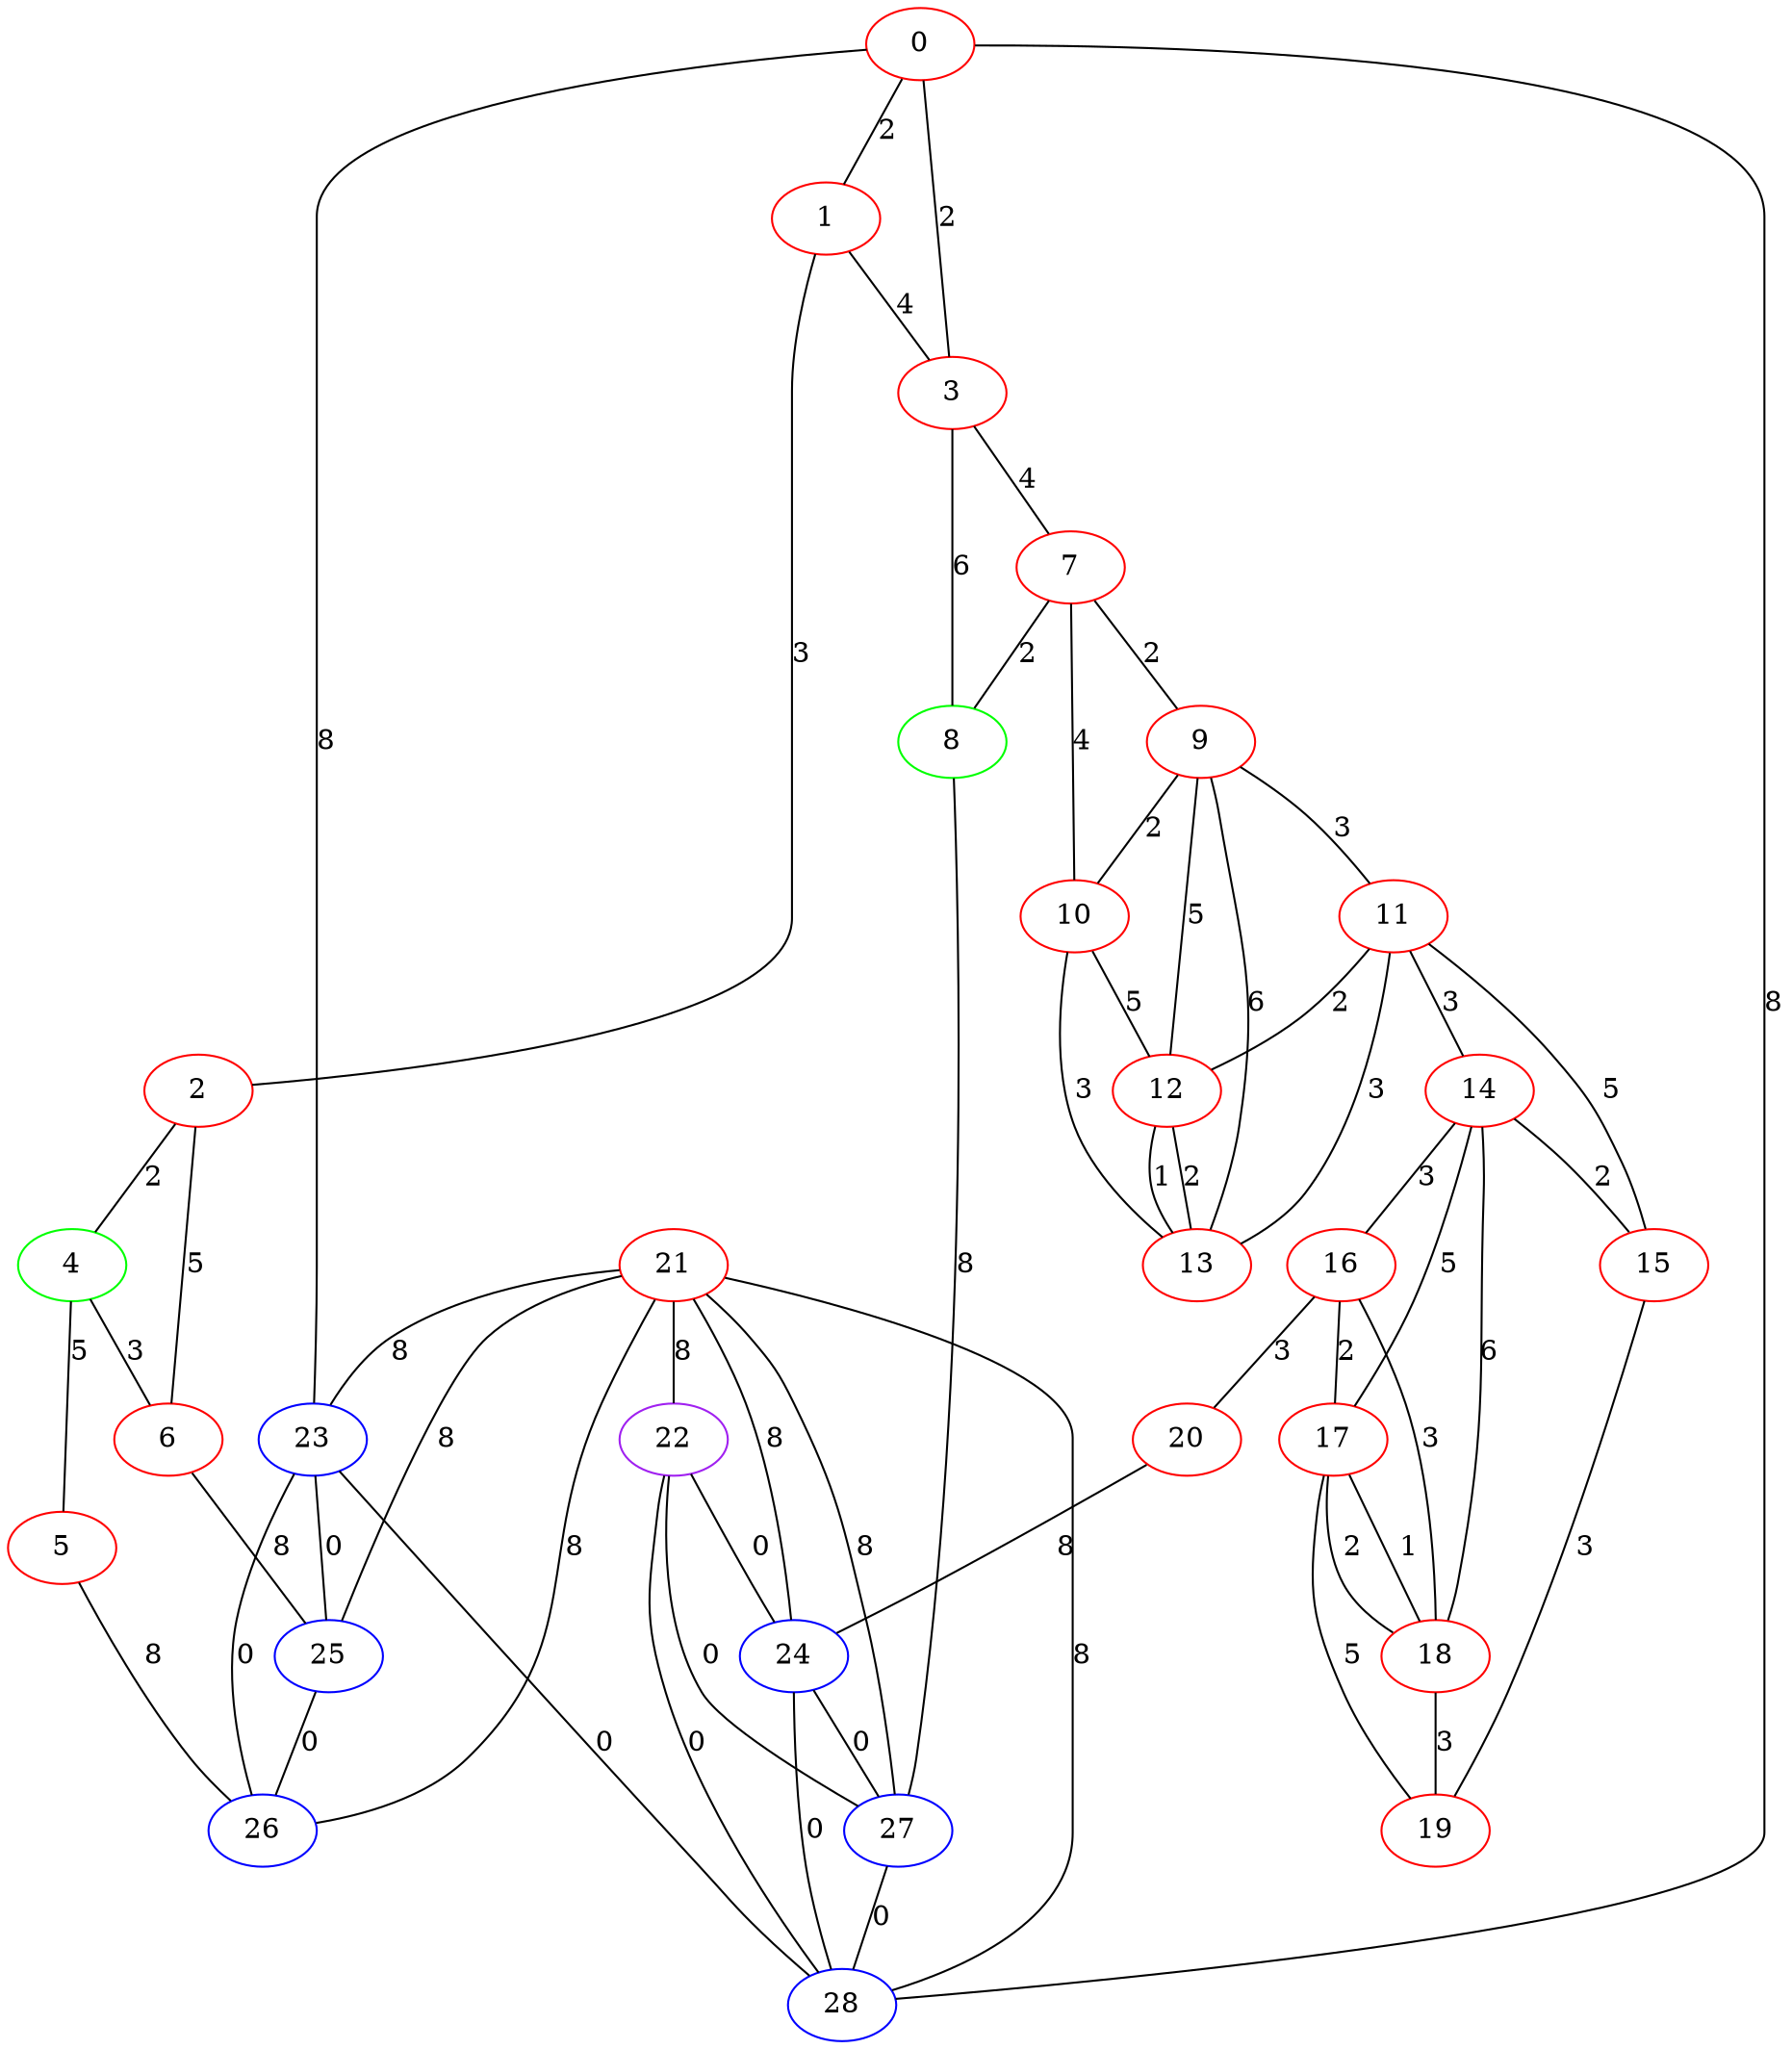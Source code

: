 graph "" {
0 [color=red, weight=1];
1 [color=red, weight=1];
2 [color=red, weight=1];
3 [color=red, weight=1];
4 [color=green, weight=2];
5 [color=red, weight=1];
6 [color=red, weight=1];
7 [color=red, weight=1];
8 [color=green, weight=2];
9 [color=red, weight=1];
10 [color=red, weight=1];
11 [color=red, weight=1];
12 [color=red, weight=1];
13 [color=red, weight=1];
14 [color=red, weight=1];
15 [color=red, weight=1];
16 [color=red, weight=1];
17 [color=red, weight=1];
18 [color=red, weight=1];
19 [color=red, weight=1];
20 [color=red, weight=1];
21 [color=red, weight=1];
22 [color=purple, weight=4];
23 [color=blue, weight=3];
24 [color=blue, weight=3];
25 [color=blue, weight=3];
26 [color=blue, weight=3];
27 [color=blue, weight=3];
28 [color=blue, weight=3];
0 -- 1  [key=0, label=2];
0 -- 3  [key=0, label=2];
0 -- 28  [key=0, label=8];
0 -- 23  [key=0, label=8];
1 -- 2  [key=0, label=3];
1 -- 3  [key=0, label=4];
2 -- 4  [key=0, label=2];
2 -- 6  [key=0, label=5];
3 -- 8  [key=0, label=6];
3 -- 7  [key=0, label=4];
4 -- 5  [key=0, label=5];
4 -- 6  [key=0, label=3];
5 -- 26  [key=0, label=8];
6 -- 25  [key=0, label=8];
7 -- 8  [key=0, label=2];
7 -- 9  [key=0, label=2];
7 -- 10  [key=0, label=4];
8 -- 27  [key=0, label=8];
9 -- 10  [key=0, label=2];
9 -- 11  [key=0, label=3];
9 -- 12  [key=0, label=5];
9 -- 13  [key=0, label=6];
10 -- 12  [key=0, label=5];
10 -- 13  [key=0, label=3];
11 -- 12  [key=0, label=2];
11 -- 13  [key=0, label=3];
11 -- 14  [key=0, label=3];
11 -- 15  [key=0, label=5];
12 -- 13  [key=0, label=2];
12 -- 13  [key=1, label=1];
14 -- 16  [key=0, label=3];
14 -- 17  [key=0, label=5];
14 -- 18  [key=0, label=6];
14 -- 15  [key=0, label=2];
15 -- 19  [key=0, label=3];
16 -- 17  [key=0, label=2];
16 -- 18  [key=0, label=3];
16 -- 20  [key=0, label=3];
17 -- 18  [key=0, label=1];
17 -- 18  [key=1, label=2];
17 -- 19  [key=0, label=5];
18 -- 19  [key=0, label=3];
20 -- 24  [key=0, label=8];
21 -- 22  [key=0, label=8];
21 -- 23  [key=0, label=8];
21 -- 24  [key=0, label=8];
21 -- 25  [key=0, label=8];
21 -- 26  [key=0, label=8];
21 -- 27  [key=0, label=8];
21 -- 28  [key=0, label=8];
22 -- 24  [key=0, label=0];
22 -- 27  [key=0, label=0];
22 -- 28  [key=0, label=0];
23 -- 25  [key=0, label=0];
23 -- 26  [key=0, label=0];
23 -- 28  [key=0, label=0];
24 -- 27  [key=0, label=0];
24 -- 28  [key=0, label=0];
25 -- 26  [key=0, label=0];
27 -- 28  [key=0, label=0];
}
